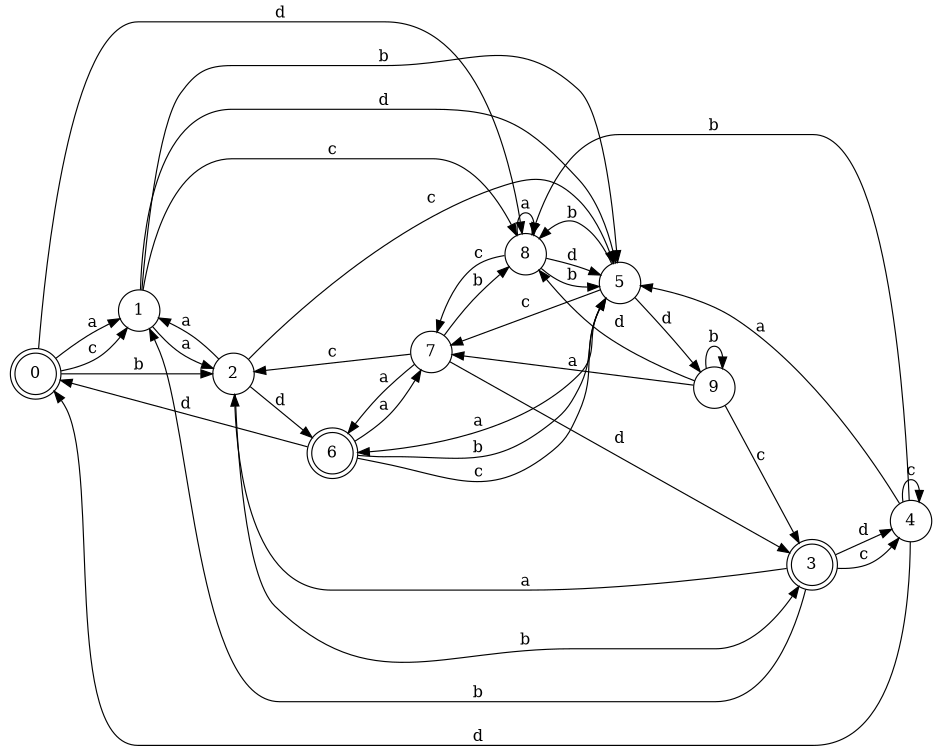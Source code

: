 digraph n8_8 {
__start0 [label="" shape="none"];

rankdir=LR;
size="8,5";

s0 [style="rounded,filled", color="black", fillcolor="white" shape="doublecircle", label="0"];
s1 [style="filled", color="black", fillcolor="white" shape="circle", label="1"];
s2 [style="filled", color="black", fillcolor="white" shape="circle", label="2"];
s3 [style="rounded,filled", color="black", fillcolor="white" shape="doublecircle", label="3"];
s4 [style="filled", color="black", fillcolor="white" shape="circle", label="4"];
s5 [style="filled", color="black", fillcolor="white" shape="circle", label="5"];
s6 [style="rounded,filled", color="black", fillcolor="white" shape="doublecircle", label="6"];
s7 [style="filled", color="black", fillcolor="white" shape="circle", label="7"];
s8 [style="filled", color="black", fillcolor="white" shape="circle", label="8"];
s9 [style="filled", color="black", fillcolor="white" shape="circle", label="9"];
s0 -> s1 [label="a"];
s0 -> s2 [label="b"];
s0 -> s1 [label="c"];
s0 -> s8 [label="d"];
s1 -> s2 [label="a"];
s1 -> s5 [label="b"];
s1 -> s8 [label="c"];
s1 -> s5 [label="d"];
s2 -> s1 [label="a"];
s2 -> s3 [label="b"];
s2 -> s5 [label="c"];
s2 -> s6 [label="d"];
s3 -> s2 [label="a"];
s3 -> s1 [label="b"];
s3 -> s4 [label="c"];
s3 -> s4 [label="d"];
s4 -> s5 [label="a"];
s4 -> s8 [label="b"];
s4 -> s4 [label="c"];
s4 -> s0 [label="d"];
s5 -> s6 [label="a"];
s5 -> s8 [label="b"];
s5 -> s7 [label="c"];
s5 -> s9 [label="d"];
s6 -> s7 [label="a"];
s6 -> s5 [label="b"];
s6 -> s5 [label="c"];
s6 -> s0 [label="d"];
s7 -> s6 [label="a"];
s7 -> s8 [label="b"];
s7 -> s2 [label="c"];
s7 -> s3 [label="d"];
s8 -> s8 [label="a"];
s8 -> s5 [label="b"];
s8 -> s7 [label="c"];
s8 -> s5 [label="d"];
s9 -> s7 [label="a"];
s9 -> s9 [label="b"];
s9 -> s3 [label="c"];
s9 -> s8 [label="d"];

}